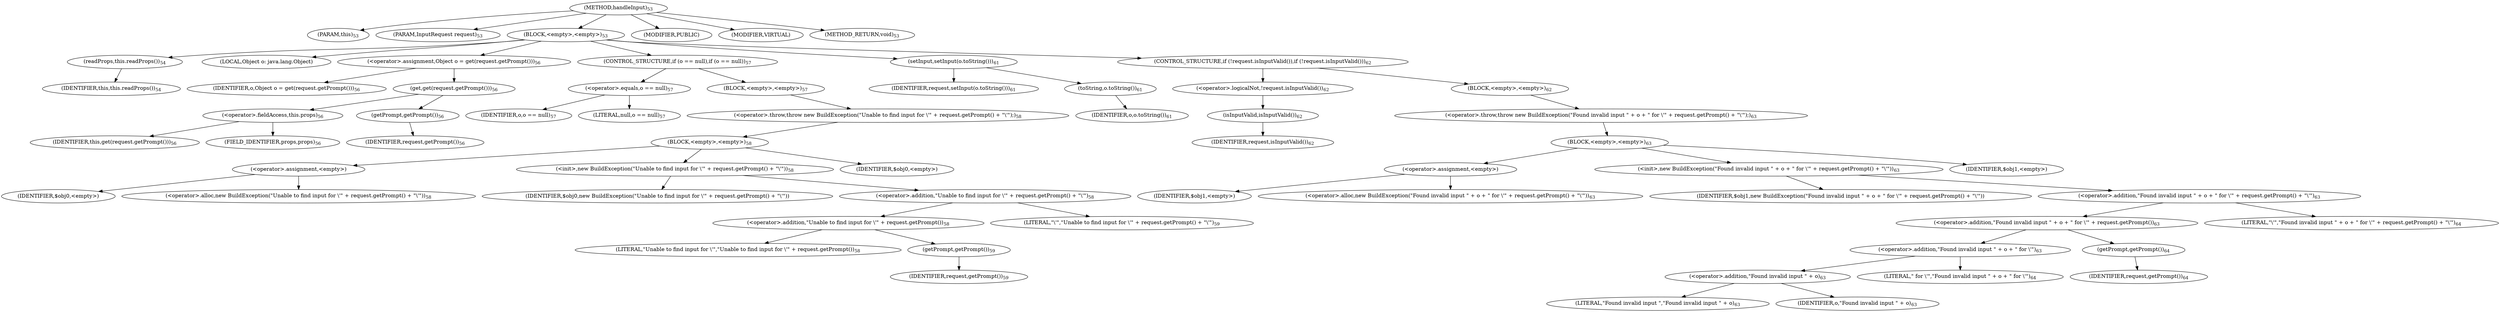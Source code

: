 digraph "handleInput" {  
"37" [label = <(METHOD,handleInput)<SUB>53</SUB>> ]
"4" [label = <(PARAM,this)<SUB>53</SUB>> ]
"38" [label = <(PARAM,InputRequest request)<SUB>53</SUB>> ]
"39" [label = <(BLOCK,&lt;empty&gt;,&lt;empty&gt;)<SUB>53</SUB>> ]
"40" [label = <(readProps,this.readProps())<SUB>54</SUB>> ]
"3" [label = <(IDENTIFIER,this,this.readProps())<SUB>54</SUB>> ]
"41" [label = <(LOCAL,Object o: java.lang.Object)> ]
"42" [label = <(&lt;operator&gt;.assignment,Object o = get(request.getPrompt()))<SUB>56</SUB>> ]
"43" [label = <(IDENTIFIER,o,Object o = get(request.getPrompt()))<SUB>56</SUB>> ]
"44" [label = <(get,get(request.getPrompt()))<SUB>56</SUB>> ]
"45" [label = <(&lt;operator&gt;.fieldAccess,this.props)<SUB>56</SUB>> ]
"46" [label = <(IDENTIFIER,this,get(request.getPrompt()))<SUB>56</SUB>> ]
"47" [label = <(FIELD_IDENTIFIER,props,props)<SUB>56</SUB>> ]
"48" [label = <(getPrompt,getPrompt())<SUB>56</SUB>> ]
"49" [label = <(IDENTIFIER,request,getPrompt())<SUB>56</SUB>> ]
"50" [label = <(CONTROL_STRUCTURE,if (o == null),if (o == null))<SUB>57</SUB>> ]
"51" [label = <(&lt;operator&gt;.equals,o == null)<SUB>57</SUB>> ]
"52" [label = <(IDENTIFIER,o,o == null)<SUB>57</SUB>> ]
"53" [label = <(LITERAL,null,o == null)<SUB>57</SUB>> ]
"54" [label = <(BLOCK,&lt;empty&gt;,&lt;empty&gt;)<SUB>57</SUB>> ]
"55" [label = <(&lt;operator&gt;.throw,throw new BuildException(&quot;Unable to find input for \'&quot; + request.getPrompt() + &quot;\'&quot;);)<SUB>58</SUB>> ]
"56" [label = <(BLOCK,&lt;empty&gt;,&lt;empty&gt;)<SUB>58</SUB>> ]
"57" [label = <(&lt;operator&gt;.assignment,&lt;empty&gt;)> ]
"58" [label = <(IDENTIFIER,$obj0,&lt;empty&gt;)> ]
"59" [label = <(&lt;operator&gt;.alloc,new BuildException(&quot;Unable to find input for \'&quot; + request.getPrompt() + &quot;\'&quot;))<SUB>58</SUB>> ]
"60" [label = <(&lt;init&gt;,new BuildException(&quot;Unable to find input for \'&quot; + request.getPrompt() + &quot;\'&quot;))<SUB>58</SUB>> ]
"61" [label = <(IDENTIFIER,$obj0,new BuildException(&quot;Unable to find input for \'&quot; + request.getPrompt() + &quot;\'&quot;))> ]
"62" [label = <(&lt;operator&gt;.addition,&quot;Unable to find input for \'&quot; + request.getPrompt() + &quot;\'&quot;)<SUB>58</SUB>> ]
"63" [label = <(&lt;operator&gt;.addition,&quot;Unable to find input for \'&quot; + request.getPrompt())<SUB>58</SUB>> ]
"64" [label = <(LITERAL,&quot;Unable to find input for \'&quot;,&quot;Unable to find input for \'&quot; + request.getPrompt())<SUB>58</SUB>> ]
"65" [label = <(getPrompt,getPrompt())<SUB>59</SUB>> ]
"66" [label = <(IDENTIFIER,request,getPrompt())<SUB>59</SUB>> ]
"67" [label = <(LITERAL,&quot;\'&quot;,&quot;Unable to find input for \'&quot; + request.getPrompt() + &quot;\'&quot;)<SUB>59</SUB>> ]
"68" [label = <(IDENTIFIER,$obj0,&lt;empty&gt;)> ]
"69" [label = <(setInput,setInput(o.toString()))<SUB>61</SUB>> ]
"70" [label = <(IDENTIFIER,request,setInput(o.toString()))<SUB>61</SUB>> ]
"71" [label = <(toString,o.toString())<SUB>61</SUB>> ]
"72" [label = <(IDENTIFIER,o,o.toString())<SUB>61</SUB>> ]
"73" [label = <(CONTROL_STRUCTURE,if (!request.isInputValid()),if (!request.isInputValid()))<SUB>62</SUB>> ]
"74" [label = <(&lt;operator&gt;.logicalNot,!request.isInputValid())<SUB>62</SUB>> ]
"75" [label = <(isInputValid,isInputValid())<SUB>62</SUB>> ]
"76" [label = <(IDENTIFIER,request,isInputValid())<SUB>62</SUB>> ]
"77" [label = <(BLOCK,&lt;empty&gt;,&lt;empty&gt;)<SUB>62</SUB>> ]
"78" [label = <(&lt;operator&gt;.throw,throw new BuildException(&quot;Found invalid input &quot; + o + &quot; for \'&quot; + request.getPrompt() + &quot;\'&quot;);)<SUB>63</SUB>> ]
"79" [label = <(BLOCK,&lt;empty&gt;,&lt;empty&gt;)<SUB>63</SUB>> ]
"80" [label = <(&lt;operator&gt;.assignment,&lt;empty&gt;)> ]
"81" [label = <(IDENTIFIER,$obj1,&lt;empty&gt;)> ]
"82" [label = <(&lt;operator&gt;.alloc,new BuildException(&quot;Found invalid input &quot; + o + &quot; for \'&quot; + request.getPrompt() + &quot;\'&quot;))<SUB>63</SUB>> ]
"83" [label = <(&lt;init&gt;,new BuildException(&quot;Found invalid input &quot; + o + &quot; for \'&quot; + request.getPrompt() + &quot;\'&quot;))<SUB>63</SUB>> ]
"84" [label = <(IDENTIFIER,$obj1,new BuildException(&quot;Found invalid input &quot; + o + &quot; for \'&quot; + request.getPrompt() + &quot;\'&quot;))> ]
"85" [label = <(&lt;operator&gt;.addition,&quot;Found invalid input &quot; + o + &quot; for \'&quot; + request.getPrompt() + &quot;\'&quot;)<SUB>63</SUB>> ]
"86" [label = <(&lt;operator&gt;.addition,&quot;Found invalid input &quot; + o + &quot; for \'&quot; + request.getPrompt())<SUB>63</SUB>> ]
"87" [label = <(&lt;operator&gt;.addition,&quot;Found invalid input &quot; + o + &quot; for \'&quot;)<SUB>63</SUB>> ]
"88" [label = <(&lt;operator&gt;.addition,&quot;Found invalid input &quot; + o)<SUB>63</SUB>> ]
"89" [label = <(LITERAL,&quot;Found invalid input &quot;,&quot;Found invalid input &quot; + o)<SUB>63</SUB>> ]
"90" [label = <(IDENTIFIER,o,&quot;Found invalid input &quot; + o)<SUB>63</SUB>> ]
"91" [label = <(LITERAL,&quot; for \'&quot;,&quot;Found invalid input &quot; + o + &quot; for \'&quot;)<SUB>64</SUB>> ]
"92" [label = <(getPrompt,getPrompt())<SUB>64</SUB>> ]
"93" [label = <(IDENTIFIER,request,getPrompt())<SUB>64</SUB>> ]
"94" [label = <(LITERAL,&quot;\'&quot;,&quot;Found invalid input &quot; + o + &quot; for \'&quot; + request.getPrompt() + &quot;\'&quot;)<SUB>64</SUB>> ]
"95" [label = <(IDENTIFIER,$obj1,&lt;empty&gt;)> ]
"96" [label = <(MODIFIER,PUBLIC)> ]
"97" [label = <(MODIFIER,VIRTUAL)> ]
"98" [label = <(METHOD_RETURN,void)<SUB>53</SUB>> ]
  "37" -> "4" 
  "37" -> "38" 
  "37" -> "39" 
  "37" -> "96" 
  "37" -> "97" 
  "37" -> "98" 
  "39" -> "40" 
  "39" -> "41" 
  "39" -> "42" 
  "39" -> "50" 
  "39" -> "69" 
  "39" -> "73" 
  "40" -> "3" 
  "42" -> "43" 
  "42" -> "44" 
  "44" -> "45" 
  "44" -> "48" 
  "45" -> "46" 
  "45" -> "47" 
  "48" -> "49" 
  "50" -> "51" 
  "50" -> "54" 
  "51" -> "52" 
  "51" -> "53" 
  "54" -> "55" 
  "55" -> "56" 
  "56" -> "57" 
  "56" -> "60" 
  "56" -> "68" 
  "57" -> "58" 
  "57" -> "59" 
  "60" -> "61" 
  "60" -> "62" 
  "62" -> "63" 
  "62" -> "67" 
  "63" -> "64" 
  "63" -> "65" 
  "65" -> "66" 
  "69" -> "70" 
  "69" -> "71" 
  "71" -> "72" 
  "73" -> "74" 
  "73" -> "77" 
  "74" -> "75" 
  "75" -> "76" 
  "77" -> "78" 
  "78" -> "79" 
  "79" -> "80" 
  "79" -> "83" 
  "79" -> "95" 
  "80" -> "81" 
  "80" -> "82" 
  "83" -> "84" 
  "83" -> "85" 
  "85" -> "86" 
  "85" -> "94" 
  "86" -> "87" 
  "86" -> "92" 
  "87" -> "88" 
  "87" -> "91" 
  "88" -> "89" 
  "88" -> "90" 
  "92" -> "93" 
}
